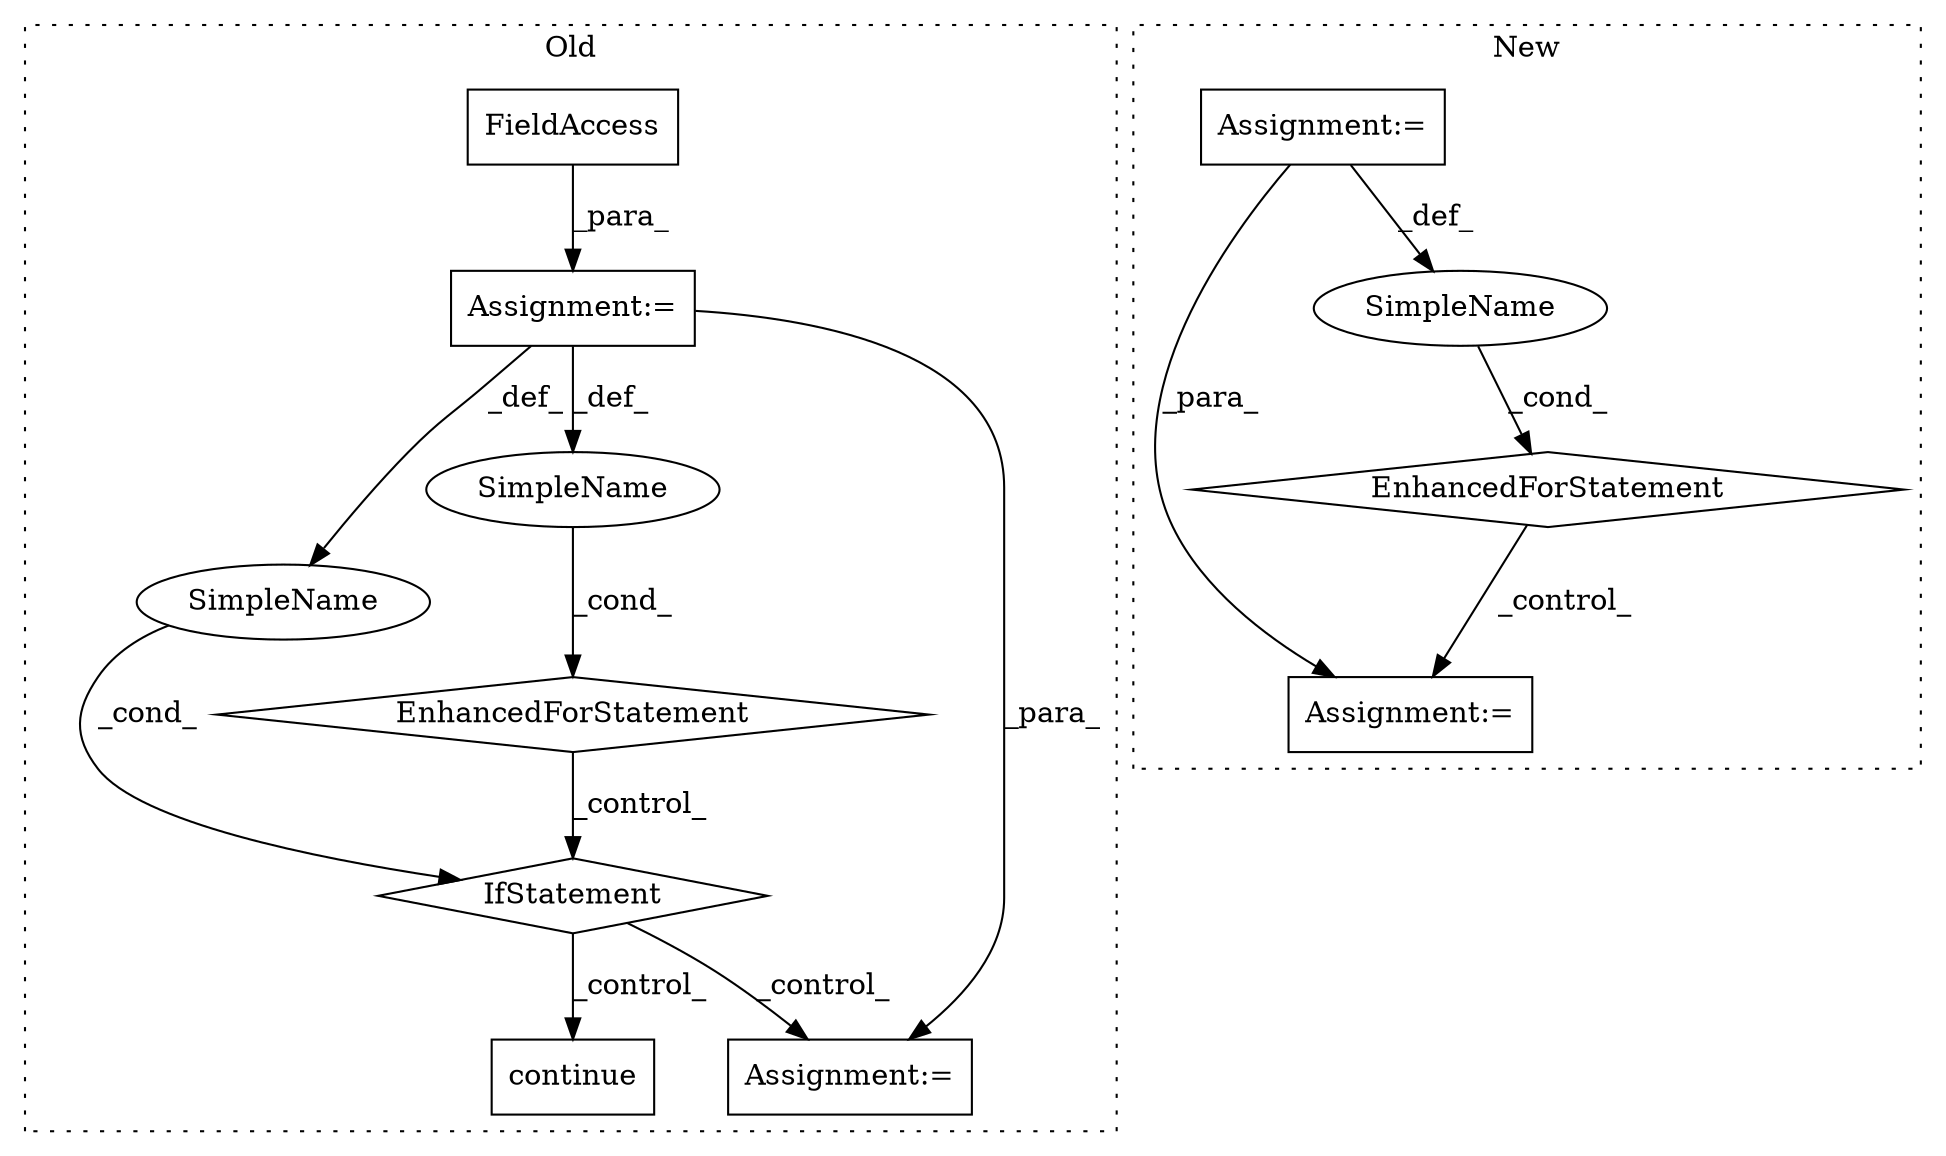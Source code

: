 digraph G {
subgraph cluster0 {
1 [label="continue" a="18" s="722" l="9" shape="box"];
4 [label="IfStatement" a="25" s="673,710" l="10,2" shape="diamond"];
5 [label="SimpleName" a="42" s="" l="" shape="ellipse"];
6 [label="Assignment:=" a="7" s="582,663" l="53,2" shape="box"];
7 [label="SimpleName" a="42" s="639" l="3" shape="ellipse"];
8 [label="EnhancedForStatement" a="70" s="582,663" l="53,2" shape="diamond"];
9 [label="Assignment:=" a="7" s="747" l="1" shape="box"];
12 [label="FieldAccess" a="22" s="645" l="18" shape="box"];
label = "Old";
style="dotted";
}
subgraph cluster1 {
2 [label="EnhancedForStatement" a="70" s="621,695" l="63,2" shape="diamond"];
3 [label="Assignment:=" a="7" s="559" l="1" shape="box"];
10 [label="Assignment:=" a="7" s="844" l="26" shape="box"];
11 [label="SimpleName" a="42" s="688" l="2" shape="ellipse"];
label = "New";
style="dotted";
}
2 -> 10 [label="_control_"];
3 -> 11 [label="_def_"];
3 -> 10 [label="_para_"];
4 -> 9 [label="_control_"];
4 -> 1 [label="_control_"];
5 -> 4 [label="_cond_"];
6 -> 5 [label="_def_"];
6 -> 9 [label="_para_"];
6 -> 7 [label="_def_"];
7 -> 8 [label="_cond_"];
8 -> 4 [label="_control_"];
11 -> 2 [label="_cond_"];
12 -> 6 [label="_para_"];
}